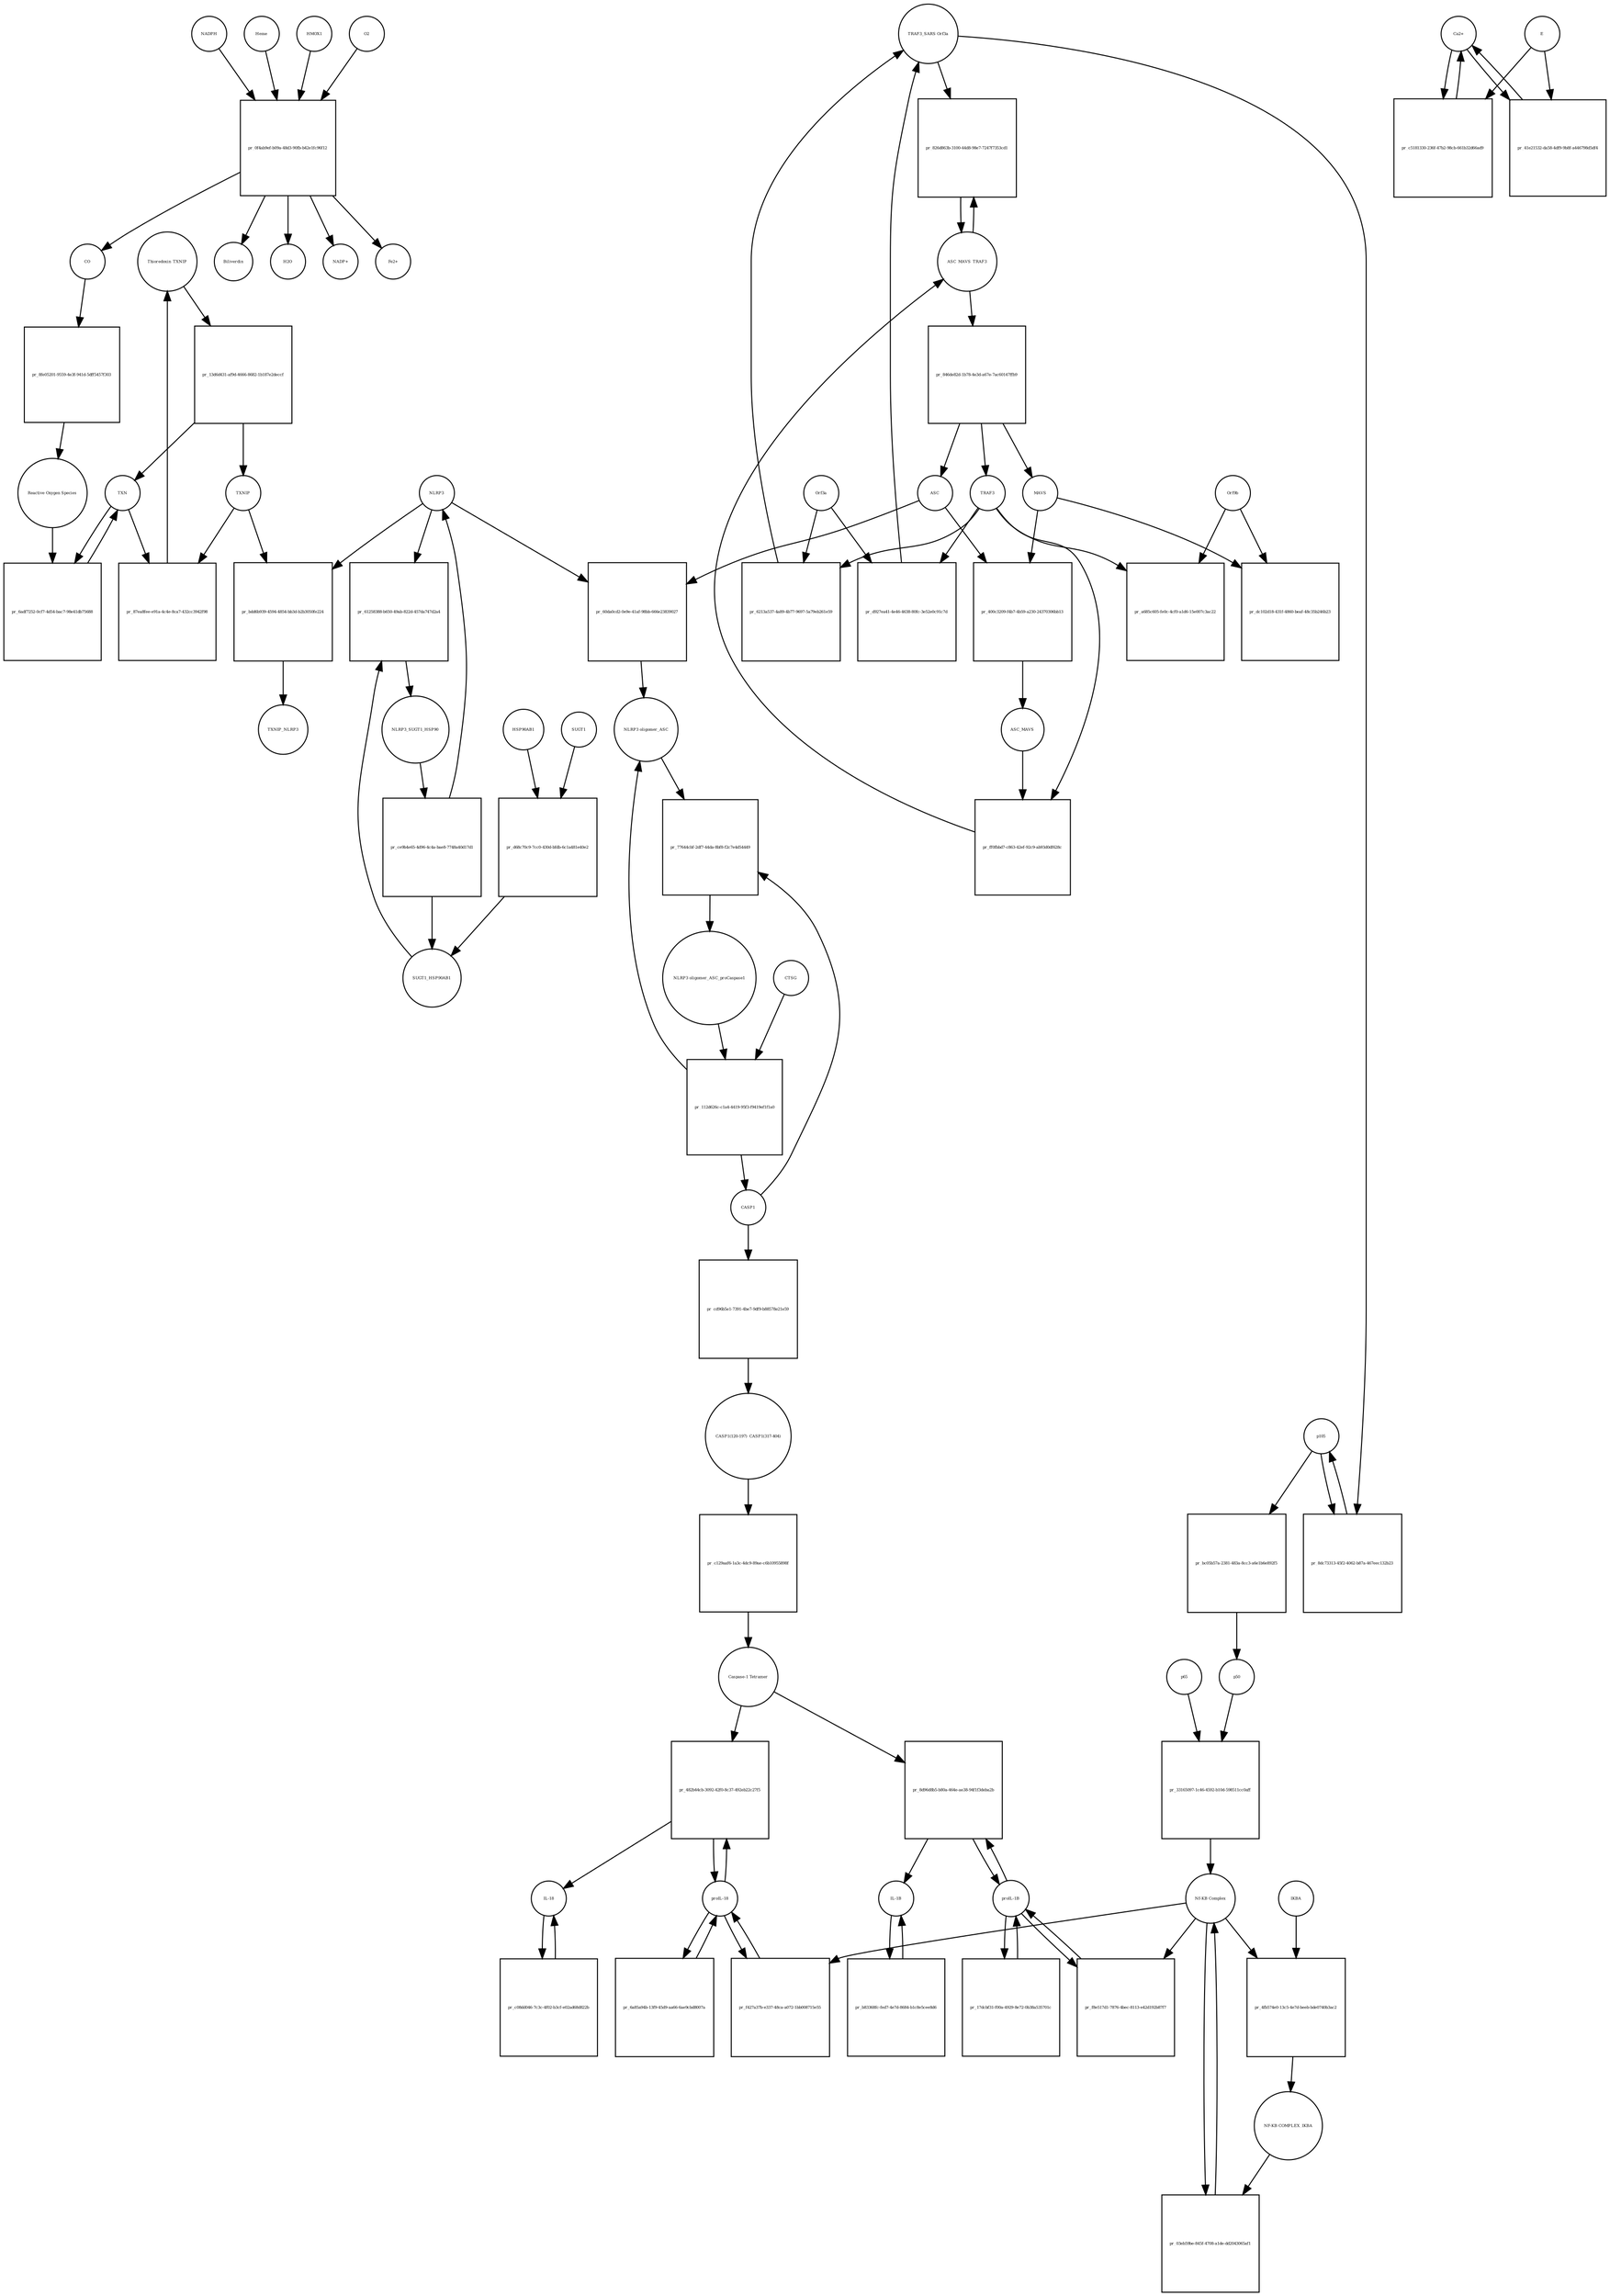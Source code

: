 strict digraph  {
Thioredoxin_TXNIP [annotation="urn_miriam_uniprot_P10599|urn_miriam_uniprot_Q9H3M7", bipartite=0, cls=complex, fontsize=4, label=Thioredoxin_TXNIP, shape=circle];
"pr_13d6d431-af9d-4666-8682-1b187e2deccf" [annotation="", bipartite=1, cls=process, fontsize=4, label="pr_13d6d431-af9d-4666-8682-1b187e2deccf", shape=square];
TXNIP [annotation=urn_miriam_uniprot_Q9H3M7, bipartite=0, cls=macromolecule, fontsize=4, label=TXNIP, shape=circle];
TXN [annotation=urn_miriam_uniprot_P10599, bipartite=0, cls=macromolecule, fontsize=4, label=TXN, shape=circle];
"pr_6adf7252-0cf7-4d54-bac7-98e41db75688" [annotation="", bipartite=1, cls=process, fontsize=4, label="pr_6adf7252-0cf7-4d54-bac7-98e41db75688", shape=square];
"Reactive Oxygen Species" [annotation="urn_miriam_obo.chebi_CHEBI%3A26523", bipartite=0, cls="simple chemical", fontsize=4, label="Reactive Oxygen Species", shape=circle];
"pr_87ea8fee-e91a-4c4e-8ca7-432cc3942f98" [annotation="", bipartite=1, cls=process, fontsize=4, label="pr_87ea8fee-e91a-4c4e-8ca7-432cc3942f98", shape=square];
HSP90AB1 [annotation=urn_miriam_uniprot_P08238, bipartite=0, cls=macromolecule, fontsize=4, label=HSP90AB1, shape=circle];
"pr_d68c70c9-7cc0-430d-bfdb-6c1a481e40e2" [annotation="", bipartite=1, cls=process, fontsize=4, label="pr_d68c70c9-7cc0-430d-bfdb-6c1a481e40e2", shape=square];
SUGT1 [annotation=urn_miriam_uniprot_Q9Y2Z0, bipartite=0, cls=macromolecule, fontsize=4, label=SUGT1, shape=circle];
SUGT1_HSP90AB1 [annotation="urn_miriam_uniprot_P08238|urn_miriam_uniprot_Q9Y2Z0", bipartite=0, cls=complex, fontsize=4, label=SUGT1_HSP90AB1, shape=circle];
NLRP3 [annotation=urn_miriam_uniprot_Q96P20, bipartite=0, cls=macromolecule, fontsize=4, label=NLRP3, shape=circle];
"pr_bdd6b939-4594-4854-bb3d-b2b3050fe224" [annotation="", bipartite=1, cls=process, fontsize=4, label="pr_bdd6b939-4594-4854-bb3d-b2b3050fe224", shape=square];
TXNIP_NLRP3 [annotation="urn_miriam_uniprot_Q9H3M7|urn_miriam_uniprot_Q96P20", bipartite=0, cls=complex, fontsize=4, label=TXNIP_NLRP3, shape=circle];
"NLRP3 oligomer_ASC_proCaspase1" [annotation="urn_miriam_uniprot_P29466|urn_miriam_uniprot_Q9ULZ3|urn_miriam_uniprot_Q96P20", bipartite=0, cls=complex, fontsize=4, label="NLRP3 oligomer_ASC_proCaspase1", shape=circle];
"pr_112d626c-c1a4-4419-95f3-f9419ef1f1a0" [annotation="", bipartite=1, cls=process, fontsize=4, label="pr_112d626c-c1a4-4419-95f3-f9419ef1f1a0", shape=square];
CASP1 [annotation=urn_miriam_uniprot_P29466, bipartite=0, cls=macromolecule, fontsize=4, label=CASP1, shape=circle];
CTSG [annotation=urn_miriam_uniprot_P08311, bipartite=0, cls=macromolecule, fontsize=4, label=CTSG, shape=circle];
"NLRP3 oligomer_ASC" [annotation="urn_miriam_uniprot_Q9ULZ3|urn_miriam_uniprot_Q96P20", bipartite=0, cls=complex, fontsize=4, label="NLRP3 oligomer_ASC", shape=circle];
"pr_cd96b5e1-7391-4be7-9df9-b88578e21e59" [annotation="", bipartite=1, cls=process, fontsize=4, label="pr_cd96b5e1-7391-4be7-9df9-b88578e21e59", shape=square];
"CASP1(120-197)_CASP1(317-404)" [annotation=urn_miriam_uniprot_P29466, bipartite=0, cls=complex, fontsize=4, label="CASP1(120-197)_CASP1(317-404)", shape=circle];
"pr_c129aaf6-1a3c-4dc9-89ae-c6b10955898f" [annotation="", bipartite=1, cls=process, fontsize=4, label="pr_c129aaf6-1a3c-4dc9-89ae-c6b10955898f", shape=square];
"Caspase-1 Tetramer" [annotation=urn_miriam_uniprot_P29466, bipartite=0, cls="complex multimer", fontsize=4, label="Caspase-1 Tetramer", shape=circle];
"proIL-1B" [annotation=urn_miriam_uniprot_P01584, bipartite=0, cls=macromolecule, fontsize=4, label="proIL-1B", shape=circle];
"pr_8d96d8b5-b80a-464e-ae38-94f1f3deba2b" [annotation="", bipartite=1, cls=process, fontsize=4, label="pr_8d96d8b5-b80a-464e-ae38-94f1f3deba2b", shape=square];
"IL-1B" [annotation=urn_miriam_uniprot_P01584, bipartite=0, cls=macromolecule, fontsize=4, label="IL-1B", shape=circle];
"pr_b83368fc-fed7-4e7d-8684-b1c8e5cee8d6" [annotation="", bipartite=1, cls="omitted process", fontsize=4, label="pr_b83368fc-fed7-4e7d-8684-b1c8e5cee8d6", shape=square];
"proIL-18" [annotation=urn_miriam_uniprot_Q14116, bipartite=0, cls=macromolecule, fontsize=4, label="proIL-18", shape=circle];
"pr_482b44cb-3092-42f0-8c37-492eb22c27f5" [annotation="", bipartite=1, cls=process, fontsize=4, label="pr_482b44cb-3092-42f0-8c37-492eb22c27f5", shape=square];
"IL-18" [annotation=urn_miriam_uniprot_Q14116, bipartite=0, cls=macromolecule, fontsize=4, label="IL-18", shape=circle];
"pr_c08dd046-7c3c-4f02-b3cf-e02ad68d822b" [annotation="", bipartite=1, cls="omitted process", fontsize=4, label="pr_c08dd046-7c3c-4f02-b3cf-e02ad68d822b", shape=square];
"pr_77644cbf-2df7-44da-8bf8-f2c7e4d54449" [annotation="", bipartite=1, cls=process, fontsize=4, label="pr_77644cbf-2df7-44da-8bf8-f2c7e4d54449", shape=square];
"pr_f8e517d1-7876-4bec-8113-e42d192b87f7" [annotation="", bipartite=1, cls=process, fontsize=4, label="pr_f8e517d1-7876-4bec-8113-e42d192b87f7", shape=square];
"Nf-KB Complex" [annotation="urn_miriam_uniprot_P19838|urn_miriam_uniprot_Q00653", bipartite=0, cls=complex, fontsize=4, label="Nf-KB Complex", shape=circle];
"pr_f427a37b-e337-48ca-a072-1bb008715e55" [annotation="", bipartite=1, cls=process, fontsize=4, label="pr_f427a37b-e337-48ca-a072-1bb008715e55", shape=square];
p50 [annotation=urn_miriam_uniprot_P19838, bipartite=0, cls=macromolecule, fontsize=4, label=p50, shape=circle];
"pr_33165097-1c46-4592-b10d-598511cc0aff" [annotation="", bipartite=1, cls=process, fontsize=4, label="pr_33165097-1c46-4592-b10d-598511cc0aff", shape=square];
p65 [annotation=urn_miriam_uniprot_Q00653, bipartite=0, cls=macromolecule, fontsize=4, label=p65, shape=circle];
Orf3a [annotation="urn_miriam_uniprot_P59632|urn_miriam_taxonomy_694009", bipartite=0, cls=macromolecule, fontsize=4, label=Orf3a, shape=circle];
"pr_d927ea41-4e46-4638-80fc-3e52e0c91c7d" [annotation="", bipartite=1, cls=process, fontsize=4, label="pr_d927ea41-4e46-4638-80fc-3e52e0c91c7d", shape=square];
TRAF3 [annotation=urn_miriam_uniprot_Q13114, bipartite=0, cls=macromolecule, fontsize=4, label=TRAF3, shape=circle];
"TRAF3_SARS Orf3a" [annotation="urn_miriam_uniprot_P59632|urn_miriam_uniprot_Q13114|urn_miriam_taxonomy_694009", bipartite=0, cls=complex, fontsize=4, label="TRAF3_SARS Orf3a", shape=circle];
p105 [annotation=urn_miriam_uniprot_P19838, bipartite=0, cls=macromolecule, fontsize=4, label=p105, shape=circle];
"pr_bc05b57a-2381-483a-8cc3-a6e1b6e892f5" [annotation="", bipartite=1, cls="omitted process", fontsize=4, label="pr_bc05b57a-2381-483a-8cc3-a6e1b6e892f5", shape=square];
ASC [annotation=urn_miriam_uniprot_Q9ULZ3, bipartite=0, cls=macromolecule, fontsize=4, label=ASC, shape=circle];
"pr_60da0cd2-0e9e-41af-98bb-666e23839027" [annotation="", bipartite=1, cls=process, fontsize=4, label="pr_60da0cd2-0e9e-41af-98bb-666e23839027", shape=square];
IKBA [annotation="", bipartite=0, cls=macromolecule, fontsize=4, label=IKBA, shape=circle];
"pr_4fb574e0-13c5-4e7d-beeb-bde0740b3ac2" [annotation="", bipartite=1, cls=process, fontsize=4, label="pr_4fb574e0-13c5-4e7d-beeb-bde0740b3ac2", shape=square];
"NF-KB COMPLEX_IKBA" [annotation=urn_miriam_uniprot_P19838, bipartite=0, cls=complex, fontsize=4, label="NF-KB COMPLEX_IKBA", shape=circle];
"pr_03eb59be-845f-4708-a1de-dd2043065af1" [annotation="", bipartite=1, cls=process, fontsize=4, label="pr_03eb59be-845f-4708-a1de-dd2043065af1", shape=square];
NLRP3_SUGT1_HSP90 [annotation="urn_miriam_uniprot_P08238|urn_miriam_uniprot_Q96P20|urn_miriam_uniprot_Q9Y2Z0", bipartite=0, cls=complex, fontsize=4, label=NLRP3_SUGT1_HSP90, shape=circle];
"pr_ce9b4e65-4d96-4c4a-bae8-7748a40d17d1" [annotation="", bipartite=1, cls="omitted process", fontsize=4, label="pr_ce9b4e65-4d96-4c4a-bae8-7748a40d17d1", shape=square];
"pr_400c3209-f4b7-4b59-a230-24370306bb13" [annotation="", bipartite=1, cls=process, fontsize=4, label="pr_400c3209-f4b7-4b59-a230-24370306bb13", shape=square];
ASC_MAVS [annotation=urn_miriam_uniprot_Q9ULZ3, bipartite=0, cls=complex, fontsize=4, label=ASC_MAVS, shape=circle];
MAVS [annotation=urn_miriam_uniprot_Q7Z434, bipartite=0, cls=macromolecule, fontsize=4, label=MAVS, shape=circle];
"pr_ff0fbbd7-c863-42ef-92c9-ab93d0df628c" [annotation="", bipartite=1, cls=process, fontsize=4, label="pr_ff0fbbd7-c863-42ef-92c9-ab93d0df628c", shape=square];
ASC_MAVS_TRAF3 [annotation="urn_miriam_pubmed_25847972|urn_miriam_uniprot_Q9ULZ3|urn_miriam_uniprot_Q13114", bipartite=0, cls=complex, fontsize=4, label=ASC_MAVS_TRAF3, shape=circle];
"pr_846de82d-1b78-4e3d-a67e-7ac60147ffb9" [annotation="", bipartite=1, cls=process, fontsize=4, label="pr_846de82d-1b78-4e3d-a67e-7ac60147ffb9", shape=square];
"pr_826d863b-3100-44d8-98e7-7247f7353cd1" [annotation="", bipartite=1, cls="omitted process", fontsize=4, label="pr_826d863b-3100-44d8-98e7-7247f7353cd1", shape=square];
"pr_61258388-b650-49ab-822d-457da747d2a4" [annotation="", bipartite=1, cls=process, fontsize=4, label="pr_61258388-b650-49ab-822d-457da747d2a4", shape=square];
"pr_17dcbf31-f00a-4929-8e72-0b38a535701c" [annotation="", bipartite=1, cls=process, fontsize=4, label="pr_17dcbf31-f00a-4929-8e72-0b38a535701c", shape=square];
"pr_6a85a94b-13f9-45d9-aa66-6ae9cbd8007a" [annotation="", bipartite=1, cls=process, fontsize=4, label="pr_6a85a94b-13f9-45d9-aa66-6ae9cbd8007a", shape=square];
"Ca2+" [annotation="urn_miriam_obo.chebi_CHEBI%3A29108", bipartite=0, cls="simple chemical", fontsize=4, label="Ca2+", shape=circle];
"pr_c5181330-236f-47b2-98cb-661b32d66ad9" [annotation="", bipartite=1, cls=process, fontsize=4, label="pr_c5181330-236f-47b2-98cb-661b32d66ad9", shape=square];
E [annotation="urn_miriam_uniprot_P59637|urn_miriam_taxonomy_694009", bipartite=0, cls=macromolecule, fontsize=4, label=E, shape=circle];
"pr_41e21532-da58-4df9-9b8f-a446798d5df4" [annotation="", bipartite=1, cls=process, fontsize=4, label="pr_41e21532-da58-4df9-9b8f-a446798d5df4", shape=square];
"pr_6213a537-4a89-4b77-9697-5a79eb261e59" [annotation="", bipartite=1, cls=process, fontsize=4, label="pr_6213a537-4a89-4b77-9697-5a79eb261e59", shape=square];
"pr_8dc73313-45f2-4062-b87a-467eec132b23" [annotation="", bipartite=1, cls="omitted process", fontsize=4, label="pr_8dc73313-45f2-4062-b87a-467eec132b23", shape=square];
Heme [annotation="urn_miriam_obo.chebi_CHEBI%3A30413", bipartite=0, cls="simple chemical", fontsize=4, label=Heme, shape=circle];
"pr_0f4ab9ef-b09a-48d3-90fb-b42e1fc96f12" [annotation="", bipartite=1, cls=process, fontsize=4, label="pr_0f4ab9ef-b09a-48d3-90fb-b42e1fc96f12", shape=square];
Biliverdin [annotation="urn_miriam_obo.chebi_CHEBI%3A17033", bipartite=0, cls="simple chemical", fontsize=4, label=Biliverdin, shape=circle];
HMOX1 [annotation=urn_miriam_uniprot_P09601, bipartite=0, cls=macromolecule, fontsize=4, label=HMOX1, shape=circle];
O2 [annotation="urn_miriam_obo.chebi_CHEBI%3A15379", bipartite=0, cls="simple chemical", fontsize=4, label=O2, shape=circle];
NADPH [annotation="urn_miriam_obo.chebi_CHEBI%3A16474", bipartite=0, cls="simple chemical", fontsize=4, label=NADPH, shape=circle];
H2O [annotation="urn_miriam_obo.chebi_CHEBI%3A15377", bipartite=0, cls="simple chemical", fontsize=4, label=H2O, shape=circle];
"NADP+" [annotation="urn_miriam_obo.chebi_CHEBI%3A18009", bipartite=0, cls="simple chemical", fontsize=4, label="NADP+", shape=circle];
CO [annotation="urn_miriam_obo.chebi_CHEBI%3A17245", bipartite=0, cls="simple chemical", fontsize=4, label=CO, shape=circle];
"Fe2+" [annotation="urn_miriam_obo.chebi_CHEBI%3A29033", bipartite=0, cls="simple chemical", fontsize=4, label="Fe2+", shape=circle];
"pr_8fe05201-9559-4e3f-941d-5dff5457f303" [annotation="", bipartite=1, cls=process, fontsize=4, label="pr_8fe05201-9559-4e3f-941d-5dff5457f303", shape=square];
"pr_dc102d18-431f-4860-beaf-48c35b246b23" [annotation="", bipartite=1, cls=process, fontsize=4, label="pr_dc102d18-431f-4860-beaf-48c35b246b23", shape=square];
Orf9b [annotation="urn_miriam_taxonomy_694009|urn_miriam_uniprot_P59636", bipartite=0, cls=macromolecule, fontsize=4, label=Orf9b, shape=circle];
"pr_a685c605-fe0c-4cf0-a1d6-15e007c3ac22" [annotation="", bipartite=1, cls=process, fontsize=4, label="pr_a685c605-fe0c-4cf0-a1d6-15e007c3ac22", shape=square];
Thioredoxin_TXNIP -> "pr_13d6d431-af9d-4666-8682-1b187e2deccf"  [annotation="", interaction_type=consumption];
"pr_13d6d431-af9d-4666-8682-1b187e2deccf" -> TXNIP  [annotation="", interaction_type=production];
"pr_13d6d431-af9d-4666-8682-1b187e2deccf" -> TXN  [annotation="", interaction_type=production];
TXNIP -> "pr_87ea8fee-e91a-4c4e-8ca7-432cc3942f98"  [annotation="", interaction_type=consumption];
TXNIP -> "pr_bdd6b939-4594-4854-bb3d-b2b3050fe224"  [annotation="", interaction_type=consumption];
TXN -> "pr_6adf7252-0cf7-4d54-bac7-98e41db75688"  [annotation="", interaction_type=consumption];
TXN -> "pr_87ea8fee-e91a-4c4e-8ca7-432cc3942f98"  [annotation="", interaction_type=consumption];
"pr_6adf7252-0cf7-4d54-bac7-98e41db75688" -> TXN  [annotation="", interaction_type=production];
"Reactive Oxygen Species" -> "pr_6adf7252-0cf7-4d54-bac7-98e41db75688"  [annotation="", interaction_type="necessary stimulation"];
"pr_87ea8fee-e91a-4c4e-8ca7-432cc3942f98" -> Thioredoxin_TXNIP  [annotation="", interaction_type=production];
HSP90AB1 -> "pr_d68c70c9-7cc0-430d-bfdb-6c1a481e40e2"  [annotation="", interaction_type=consumption];
"pr_d68c70c9-7cc0-430d-bfdb-6c1a481e40e2" -> SUGT1_HSP90AB1  [annotation="", interaction_type=production];
SUGT1 -> "pr_d68c70c9-7cc0-430d-bfdb-6c1a481e40e2"  [annotation="", interaction_type=consumption];
SUGT1_HSP90AB1 -> "pr_61258388-b650-49ab-822d-457da747d2a4"  [annotation="", interaction_type=consumption];
NLRP3 -> "pr_bdd6b939-4594-4854-bb3d-b2b3050fe224"  [annotation="", interaction_type=consumption];
NLRP3 -> "pr_60da0cd2-0e9e-41af-98bb-666e23839027"  [annotation="", interaction_type=consumption];
NLRP3 -> "pr_61258388-b650-49ab-822d-457da747d2a4"  [annotation="", interaction_type=consumption];
"pr_bdd6b939-4594-4854-bb3d-b2b3050fe224" -> TXNIP_NLRP3  [annotation="", interaction_type=production];
"NLRP3 oligomer_ASC_proCaspase1" -> "pr_112d626c-c1a4-4419-95f3-f9419ef1f1a0"  [annotation="", interaction_type=consumption];
"pr_112d626c-c1a4-4419-95f3-f9419ef1f1a0" -> CASP1  [annotation="", interaction_type=production];
"pr_112d626c-c1a4-4419-95f3-f9419ef1f1a0" -> "NLRP3 oligomer_ASC"  [annotation="", interaction_type=production];
CASP1 -> "pr_cd96b5e1-7391-4be7-9df9-b88578e21e59"  [annotation="", interaction_type=consumption];
CASP1 -> "pr_77644cbf-2df7-44da-8bf8-f2c7e4d54449"  [annotation="", interaction_type=consumption];
CTSG -> "pr_112d626c-c1a4-4419-95f3-f9419ef1f1a0"  [annotation="", interaction_type=catalysis];
"NLRP3 oligomer_ASC" -> "pr_77644cbf-2df7-44da-8bf8-f2c7e4d54449"  [annotation="", interaction_type=consumption];
"pr_cd96b5e1-7391-4be7-9df9-b88578e21e59" -> "CASP1(120-197)_CASP1(317-404)"  [annotation="", interaction_type=production];
"CASP1(120-197)_CASP1(317-404)" -> "pr_c129aaf6-1a3c-4dc9-89ae-c6b10955898f"  [annotation="", interaction_type=consumption];
"pr_c129aaf6-1a3c-4dc9-89ae-c6b10955898f" -> "Caspase-1 Tetramer"  [annotation="", interaction_type=production];
"Caspase-1 Tetramer" -> "pr_8d96d8b5-b80a-464e-ae38-94f1f3deba2b"  [annotation="", interaction_type=catalysis];
"Caspase-1 Tetramer" -> "pr_482b44cb-3092-42f0-8c37-492eb22c27f5"  [annotation="", interaction_type=catalysis];
"proIL-1B" -> "pr_8d96d8b5-b80a-464e-ae38-94f1f3deba2b"  [annotation="", interaction_type=consumption];
"proIL-1B" -> "pr_f8e517d1-7876-4bec-8113-e42d192b87f7"  [annotation="", interaction_type=consumption];
"proIL-1B" -> "pr_17dcbf31-f00a-4929-8e72-0b38a535701c"  [annotation="", interaction_type=consumption];
"pr_8d96d8b5-b80a-464e-ae38-94f1f3deba2b" -> "IL-1B"  [annotation="", interaction_type=production];
"pr_8d96d8b5-b80a-464e-ae38-94f1f3deba2b" -> "proIL-1B"  [annotation="", interaction_type=production];
"IL-1B" -> "pr_b83368fc-fed7-4e7d-8684-b1c8e5cee8d6"  [annotation="", interaction_type=consumption];
"pr_b83368fc-fed7-4e7d-8684-b1c8e5cee8d6" -> "IL-1B"  [annotation="", interaction_type=production];
"proIL-18" -> "pr_482b44cb-3092-42f0-8c37-492eb22c27f5"  [annotation="", interaction_type=consumption];
"proIL-18" -> "pr_f427a37b-e337-48ca-a072-1bb008715e55"  [annotation="", interaction_type=consumption];
"proIL-18" -> "pr_6a85a94b-13f9-45d9-aa66-6ae9cbd8007a"  [annotation="", interaction_type=consumption];
"pr_482b44cb-3092-42f0-8c37-492eb22c27f5" -> "IL-18"  [annotation="", interaction_type=production];
"pr_482b44cb-3092-42f0-8c37-492eb22c27f5" -> "proIL-18"  [annotation="", interaction_type=production];
"IL-18" -> "pr_c08dd046-7c3c-4f02-b3cf-e02ad68d822b"  [annotation="", interaction_type=consumption];
"pr_c08dd046-7c3c-4f02-b3cf-e02ad68d822b" -> "IL-18"  [annotation="", interaction_type=production];
"pr_77644cbf-2df7-44da-8bf8-f2c7e4d54449" -> "NLRP3 oligomer_ASC_proCaspase1"  [annotation="", interaction_type=production];
"pr_f8e517d1-7876-4bec-8113-e42d192b87f7" -> "proIL-1B"  [annotation="", interaction_type=production];
"Nf-KB Complex" -> "pr_f8e517d1-7876-4bec-8113-e42d192b87f7"  [annotation=urn_miriam_pubmed_31034780, interaction_type=catalysis];
"Nf-KB Complex" -> "pr_f427a37b-e337-48ca-a072-1bb008715e55"  [annotation=urn_miriam_pubmed_31034780, interaction_type=catalysis];
"Nf-KB Complex" -> "pr_4fb574e0-13c5-4e7d-beeb-bde0740b3ac2"  [annotation="", interaction_type=consumption];
"Nf-KB Complex" -> "pr_03eb59be-845f-4708-a1de-dd2043065af1"  [annotation="", interaction_type=consumption];
"pr_f427a37b-e337-48ca-a072-1bb008715e55" -> "proIL-18"  [annotation="", interaction_type=production];
p50 -> "pr_33165097-1c46-4592-b10d-598511cc0aff"  [annotation="", interaction_type=consumption];
"pr_33165097-1c46-4592-b10d-598511cc0aff" -> "Nf-KB Complex"  [annotation="", interaction_type=production];
p65 -> "pr_33165097-1c46-4592-b10d-598511cc0aff"  [annotation="", interaction_type=consumption];
Orf3a -> "pr_d927ea41-4e46-4638-80fc-3e52e0c91c7d"  [annotation="", interaction_type=consumption];
Orf3a -> "pr_6213a537-4a89-4b77-9697-5a79eb261e59"  [annotation="", interaction_type=consumption];
"pr_d927ea41-4e46-4638-80fc-3e52e0c91c7d" -> "TRAF3_SARS Orf3a"  [annotation="", interaction_type=production];
TRAF3 -> "pr_d927ea41-4e46-4638-80fc-3e52e0c91c7d"  [annotation="", interaction_type=consumption];
TRAF3 -> "pr_ff0fbbd7-c863-42ef-92c9-ab93d0df628c"  [annotation="", interaction_type=consumption];
TRAF3 -> "pr_6213a537-4a89-4b77-9697-5a79eb261e59"  [annotation="", interaction_type=consumption];
TRAF3 -> "pr_a685c605-fe0c-4cf0-a1d6-15e007c3ac22"  [annotation="", interaction_type=consumption];
"TRAF3_SARS Orf3a" -> "pr_826d863b-3100-44d8-98e7-7247f7353cd1"  [annotation="urn_miriam_pubmed_25847972|urn_miriam_pubmed_31034780|urn_miriam_taxonomy_9606", interaction_type=catalysis];
"TRAF3_SARS Orf3a" -> "pr_8dc73313-45f2-4062-b87a-467eec132b23"  [annotation="urn_miriam_pubmed_31034780|urn_miriam_taxonomy_9606", interaction_type=catalysis];
p105 -> "pr_bc05b57a-2381-483a-8cc3-a6e1b6e892f5"  [annotation="", interaction_type=consumption];
p105 -> "pr_8dc73313-45f2-4062-b87a-467eec132b23"  [annotation="", interaction_type=consumption];
"pr_bc05b57a-2381-483a-8cc3-a6e1b6e892f5" -> p50  [annotation="", interaction_type=production];
ASC -> "pr_60da0cd2-0e9e-41af-98bb-666e23839027"  [annotation="", interaction_type=consumption];
ASC -> "pr_400c3209-f4b7-4b59-a230-24370306bb13"  [annotation="", interaction_type=consumption];
"pr_60da0cd2-0e9e-41af-98bb-666e23839027" -> "NLRP3 oligomer_ASC"  [annotation="", interaction_type=production];
IKBA -> "pr_4fb574e0-13c5-4e7d-beeb-bde0740b3ac2"  [annotation="", interaction_type=consumption];
"pr_4fb574e0-13c5-4e7d-beeb-bde0740b3ac2" -> "NF-KB COMPLEX_IKBA"  [annotation="", interaction_type=production];
"NF-KB COMPLEX_IKBA" -> "pr_03eb59be-845f-4708-a1de-dd2043065af1"  [annotation="", interaction_type=inhibition];
"pr_03eb59be-845f-4708-a1de-dd2043065af1" -> "Nf-KB Complex"  [annotation="", interaction_type=production];
NLRP3_SUGT1_HSP90 -> "pr_ce9b4e65-4d96-4c4a-bae8-7748a40d17d1"  [annotation="", interaction_type=consumption];
"pr_ce9b4e65-4d96-4c4a-bae8-7748a40d17d1" -> NLRP3  [annotation="", interaction_type=production];
"pr_ce9b4e65-4d96-4c4a-bae8-7748a40d17d1" -> SUGT1_HSP90AB1  [annotation="", interaction_type=production];
"pr_400c3209-f4b7-4b59-a230-24370306bb13" -> ASC_MAVS  [annotation="", interaction_type=production];
ASC_MAVS -> "pr_ff0fbbd7-c863-42ef-92c9-ab93d0df628c"  [annotation="", interaction_type=consumption];
MAVS -> "pr_400c3209-f4b7-4b59-a230-24370306bb13"  [annotation="", interaction_type=consumption];
MAVS -> "pr_dc102d18-431f-4860-beaf-48c35b246b23"  [annotation="", interaction_type=consumption];
"pr_ff0fbbd7-c863-42ef-92c9-ab93d0df628c" -> ASC_MAVS_TRAF3  [annotation="", interaction_type=production];
ASC_MAVS_TRAF3 -> "pr_846de82d-1b78-4e3d-a67e-7ac60147ffb9"  [annotation="", interaction_type=consumption];
ASC_MAVS_TRAF3 -> "pr_826d863b-3100-44d8-98e7-7247f7353cd1"  [annotation="", interaction_type=consumption];
"pr_846de82d-1b78-4e3d-a67e-7ac60147ffb9" -> ASC  [annotation="", interaction_type=production];
"pr_846de82d-1b78-4e3d-a67e-7ac60147ffb9" -> TRAF3  [annotation="", interaction_type=production];
"pr_846de82d-1b78-4e3d-a67e-7ac60147ffb9" -> MAVS  [annotation="", interaction_type=production];
"pr_826d863b-3100-44d8-98e7-7247f7353cd1" -> ASC_MAVS_TRAF3  [annotation="", interaction_type=production];
"pr_61258388-b650-49ab-822d-457da747d2a4" -> NLRP3_SUGT1_HSP90  [annotation="", interaction_type=production];
"pr_17dcbf31-f00a-4929-8e72-0b38a535701c" -> "proIL-1B"  [annotation="", interaction_type=production];
"pr_6a85a94b-13f9-45d9-aa66-6ae9cbd8007a" -> "proIL-18"  [annotation="", interaction_type=production];
"Ca2+" -> "pr_c5181330-236f-47b2-98cb-661b32d66ad9"  [annotation="", interaction_type=consumption];
"Ca2+" -> "pr_41e21532-da58-4df9-9b8f-a446798d5df4"  [annotation="", interaction_type=consumption];
"pr_c5181330-236f-47b2-98cb-661b32d66ad9" -> "Ca2+"  [annotation="", interaction_type=production];
E -> "pr_c5181330-236f-47b2-98cb-661b32d66ad9"  [annotation="urn_miriam_pubmed_26331680|urn_miriam_doi_10.1016%2Fj.bbrc.2020.05.206|urn_miriam_taxonomy_392815", interaction_type=catalysis];
E -> "pr_41e21532-da58-4df9-9b8f-a446798d5df4"  [annotation="urn_miriam_pubmed_26331680|urn_miriam_doi_10.1016%2Fj.bbrc.2020.05.206|urn_miriam_taxonomy_392815", interaction_type=catalysis];
"pr_41e21532-da58-4df9-9b8f-a446798d5df4" -> "Ca2+"  [annotation="", interaction_type=production];
"pr_6213a537-4a89-4b77-9697-5a79eb261e59" -> "TRAF3_SARS Orf3a"  [annotation="", interaction_type=production];
"pr_8dc73313-45f2-4062-b87a-467eec132b23" -> p105  [annotation="", interaction_type=production];
Heme -> "pr_0f4ab9ef-b09a-48d3-90fb-b42e1fc96f12"  [annotation="", interaction_type=consumption];
"pr_0f4ab9ef-b09a-48d3-90fb-b42e1fc96f12" -> Biliverdin  [annotation="", interaction_type=production];
"pr_0f4ab9ef-b09a-48d3-90fb-b42e1fc96f12" -> H2O  [annotation="", interaction_type=production];
"pr_0f4ab9ef-b09a-48d3-90fb-b42e1fc96f12" -> "NADP+"  [annotation="", interaction_type=production];
"pr_0f4ab9ef-b09a-48d3-90fb-b42e1fc96f12" -> CO  [annotation="", interaction_type=production];
"pr_0f4ab9ef-b09a-48d3-90fb-b42e1fc96f12" -> "Fe2+"  [annotation="", interaction_type=production];
HMOX1 -> "pr_0f4ab9ef-b09a-48d3-90fb-b42e1fc96f12"  [annotation="", interaction_type=catalysis];
O2 -> "pr_0f4ab9ef-b09a-48d3-90fb-b42e1fc96f12"  [annotation="", interaction_type=consumption];
NADPH -> "pr_0f4ab9ef-b09a-48d3-90fb-b42e1fc96f12"  [annotation="", interaction_type=consumption];
CO -> "pr_8fe05201-9559-4e3f-941d-5dff5457f303"  [annotation="urn_miriam_pubmed_28356568|urn_miriam_pubmed_25770182", interaction_type=inhibition];
"pr_8fe05201-9559-4e3f-941d-5dff5457f303" -> "Reactive Oxygen Species"  [annotation="", interaction_type=production];
Orf9b -> "pr_dc102d18-431f-4860-beaf-48c35b246b23"  [annotation="urn_miriam_doi_10.4049%2Fjimmunol.1303196", interaction_type=catalysis];
Orf9b -> "pr_a685c605-fe0c-4cf0-a1d6-15e007c3ac22"  [annotation="urn_miriam_doi_10.4049%2Fjimmunol.1303196", interaction_type=catalysis];
}
